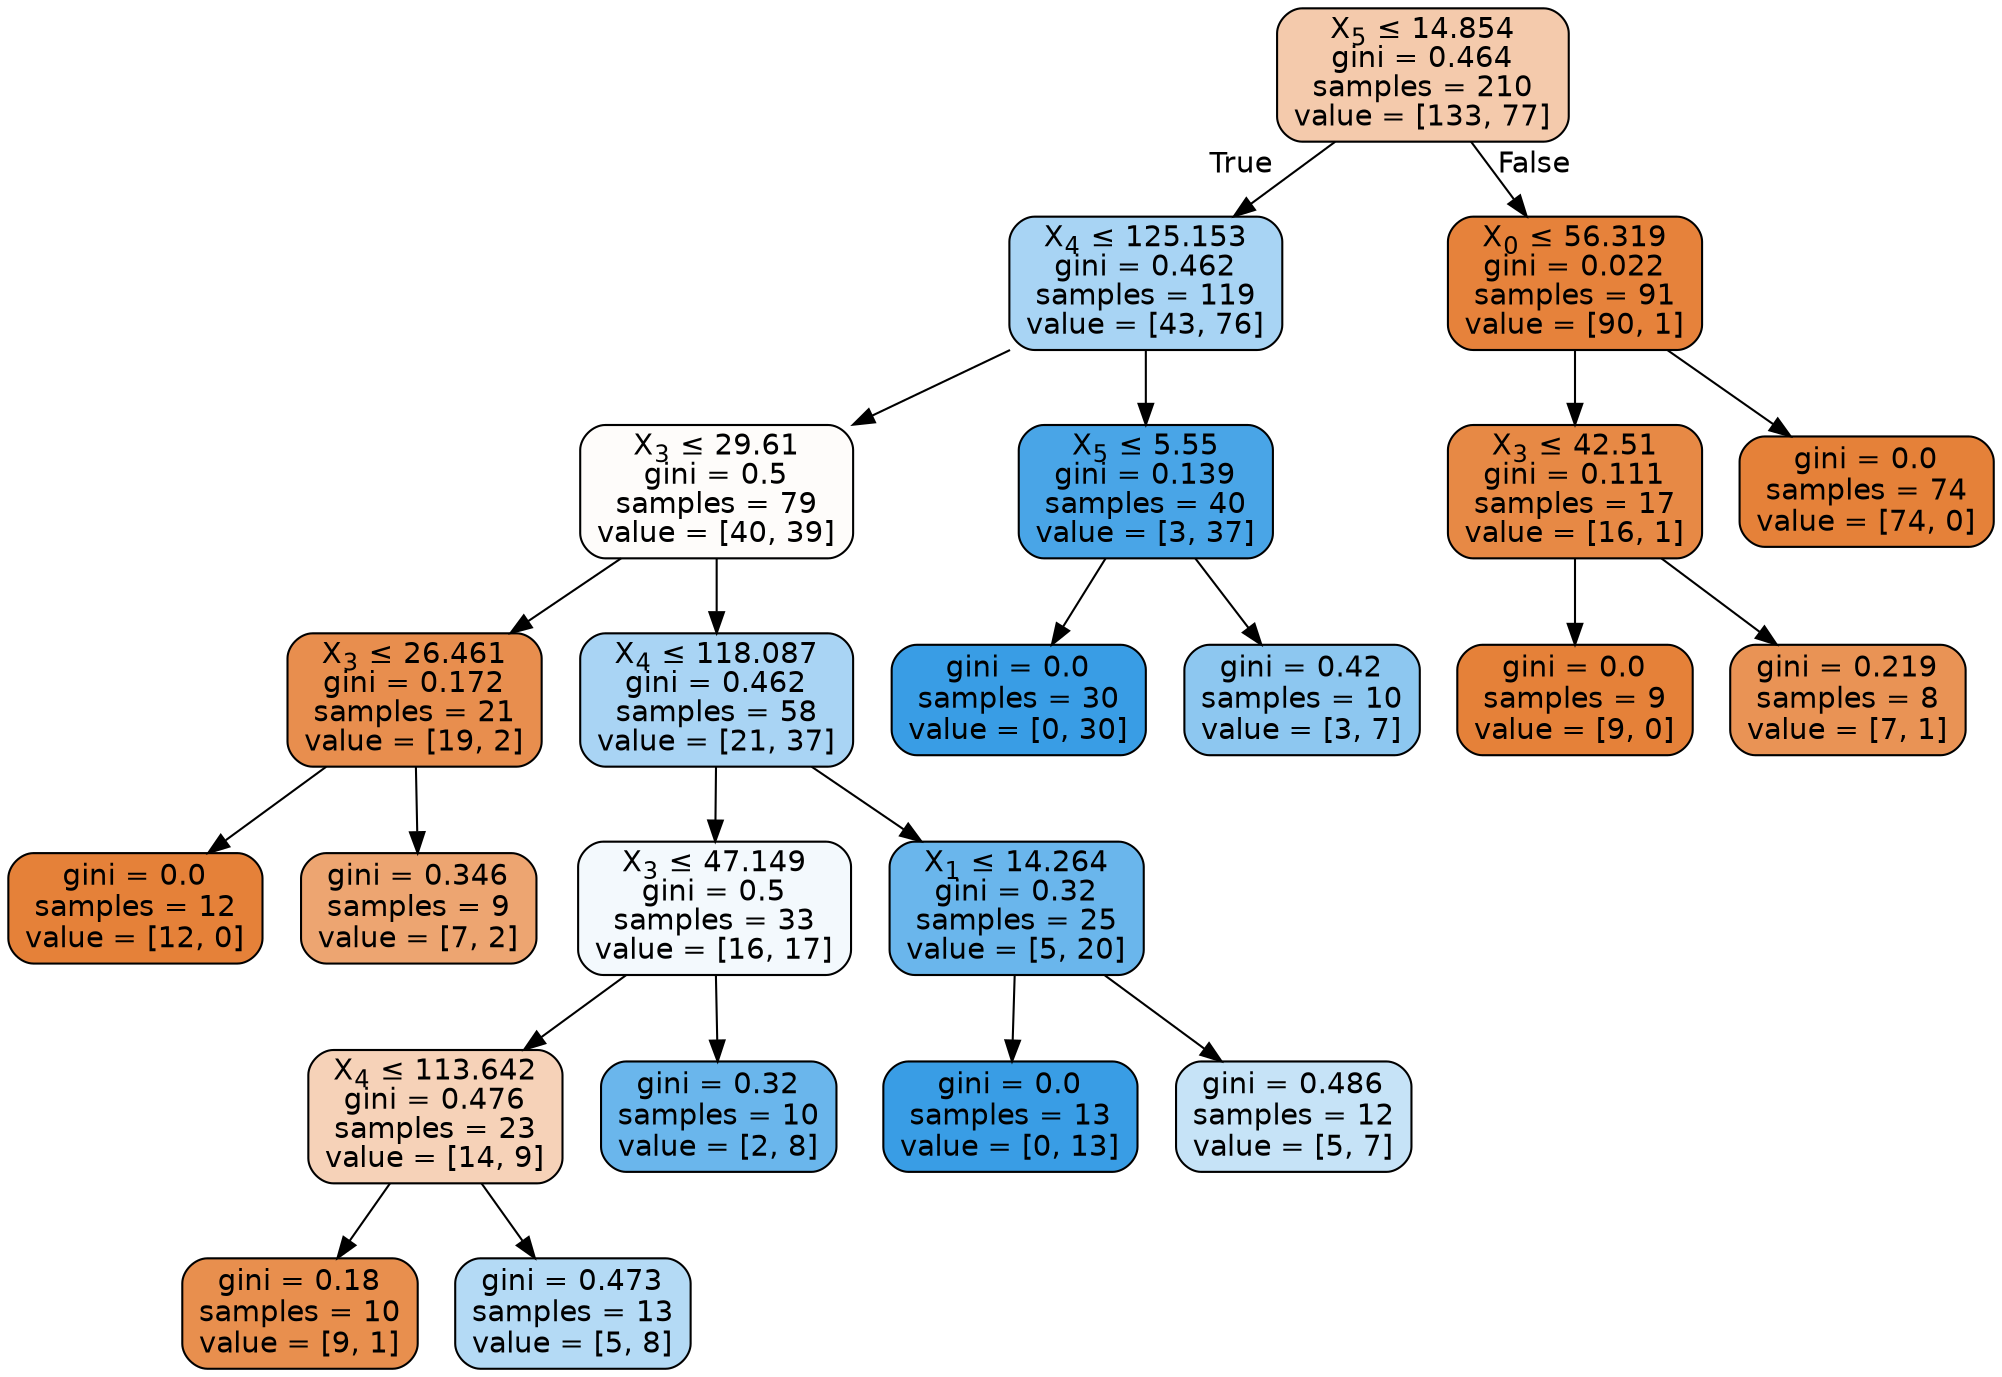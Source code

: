digraph Tree {
node [shape=box, style="filled, rounded", color="black", fontname=helvetica] ;
edge [fontname=helvetica] ;
0 [label=<X<SUB>5</SUB> &le; 14.854<br/>gini = 0.464<br/>samples = 210<br/>value = [133, 77]>, fillcolor="#e581396b"] ;
1 [label=<X<SUB>4</SUB> &le; 125.153<br/>gini = 0.462<br/>samples = 119<br/>value = [43, 76]>, fillcolor="#399de56f"] ;
0 -> 1 [labeldistance=2.5, labelangle=45, headlabel="True"] ;
2 [label=<X<SUB>3</SUB> &le; 29.61<br/>gini = 0.5<br/>samples = 79<br/>value = [40, 39]>, fillcolor="#e5813906"] ;
1 -> 2 ;
3 [label=<X<SUB>3</SUB> &le; 26.461<br/>gini = 0.172<br/>samples = 21<br/>value = [19, 2]>, fillcolor="#e58139e4"] ;
2 -> 3 ;
4 [label=<gini = 0.0<br/>samples = 12<br/>value = [12, 0]>, fillcolor="#e58139ff"] ;
3 -> 4 ;
5 [label=<gini = 0.346<br/>samples = 9<br/>value = [7, 2]>, fillcolor="#e58139b6"] ;
3 -> 5 ;
6 [label=<X<SUB>4</SUB> &le; 118.087<br/>gini = 0.462<br/>samples = 58<br/>value = [21, 37]>, fillcolor="#399de56e"] ;
2 -> 6 ;
7 [label=<X<SUB>3</SUB> &le; 47.149<br/>gini = 0.5<br/>samples = 33<br/>value = [16, 17]>, fillcolor="#399de50f"] ;
6 -> 7 ;
8 [label=<X<SUB>4</SUB> &le; 113.642<br/>gini = 0.476<br/>samples = 23<br/>value = [14, 9]>, fillcolor="#e581395b"] ;
7 -> 8 ;
9 [label=<gini = 0.18<br/>samples = 10<br/>value = [9, 1]>, fillcolor="#e58139e3"] ;
8 -> 9 ;
10 [label=<gini = 0.473<br/>samples = 13<br/>value = [5, 8]>, fillcolor="#399de560"] ;
8 -> 10 ;
11 [label=<gini = 0.32<br/>samples = 10<br/>value = [2, 8]>, fillcolor="#399de5bf"] ;
7 -> 11 ;
12 [label=<X<SUB>1</SUB> &le; 14.264<br/>gini = 0.32<br/>samples = 25<br/>value = [5, 20]>, fillcolor="#399de5bf"] ;
6 -> 12 ;
13 [label=<gini = 0.0<br/>samples = 13<br/>value = [0, 13]>, fillcolor="#399de5ff"] ;
12 -> 13 ;
14 [label=<gini = 0.486<br/>samples = 12<br/>value = [5, 7]>, fillcolor="#399de549"] ;
12 -> 14 ;
15 [label=<X<SUB>5</SUB> &le; 5.55<br/>gini = 0.139<br/>samples = 40<br/>value = [3, 37]>, fillcolor="#399de5ea"] ;
1 -> 15 ;
16 [label=<gini = 0.0<br/>samples = 30<br/>value = [0, 30]>, fillcolor="#399de5ff"] ;
15 -> 16 ;
17 [label=<gini = 0.42<br/>samples = 10<br/>value = [3, 7]>, fillcolor="#399de592"] ;
15 -> 17 ;
18 [label=<X<SUB>0</SUB> &le; 56.319<br/>gini = 0.022<br/>samples = 91<br/>value = [90, 1]>, fillcolor="#e58139fc"] ;
0 -> 18 [labeldistance=2.5, labelangle=-45, headlabel="False"] ;
19 [label=<X<SUB>3</SUB> &le; 42.51<br/>gini = 0.111<br/>samples = 17<br/>value = [16, 1]>, fillcolor="#e58139ef"] ;
18 -> 19 ;
20 [label=<gini = 0.0<br/>samples = 9<br/>value = [9, 0]>, fillcolor="#e58139ff"] ;
19 -> 20 ;
21 [label=<gini = 0.219<br/>samples = 8<br/>value = [7, 1]>, fillcolor="#e58139db"] ;
19 -> 21 ;
22 [label=<gini = 0.0<br/>samples = 74<br/>value = [74, 0]>, fillcolor="#e58139ff"] ;
18 -> 22 ;
}